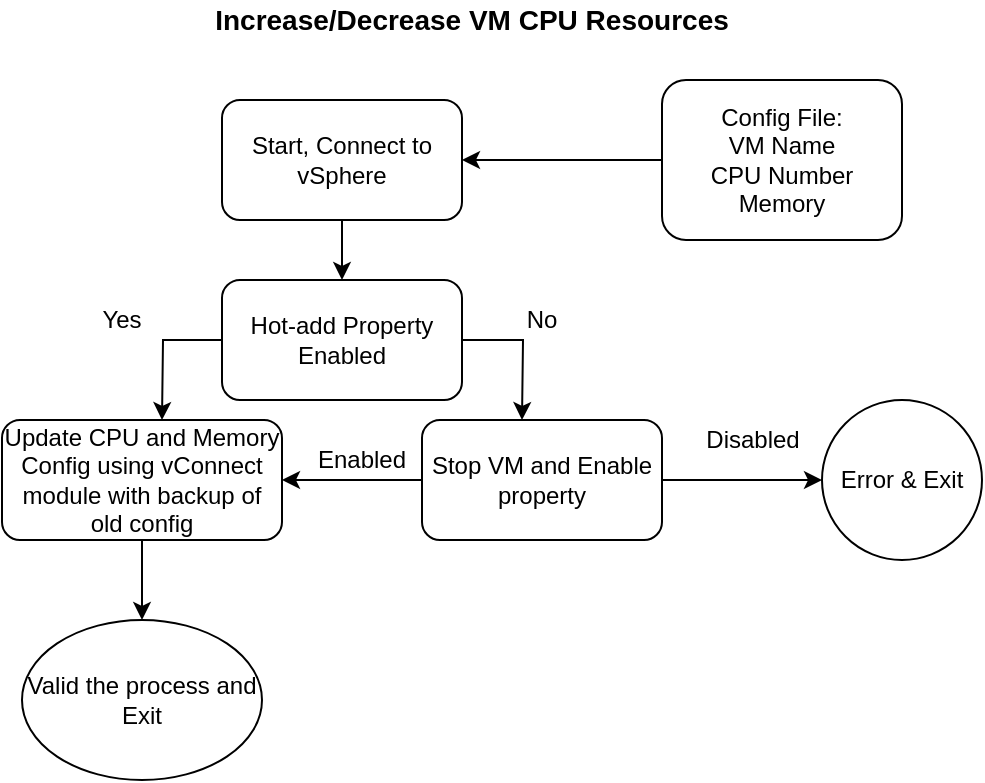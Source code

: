 <mxfile version="13.4.9" type="github"><diagram id="HmM9ccIjs8l_SsbN1afm" name="Page-1"><mxGraphModel dx="1102" dy="614" grid="1" gridSize="10" guides="1" tooltips="1" connect="1" arrows="1" fold="1" page="1" pageScale="1" pageWidth="827" pageHeight="1169" math="0" shadow="0"><root><mxCell id="0"/><mxCell id="1" parent="0"/><mxCell id="m3ZZmXZ5jMkk6PDVu9Zl-12" style="edgeStyle=orthogonalEdgeStyle;rounded=0;orthogonalLoop=1;jettySize=auto;html=1;" edge="1" parent="1" source="m3ZZmXZ5jMkk6PDVu9Zl-1" target="m3ZZmXZ5jMkk6PDVu9Zl-3"><mxGeometry relative="1" as="geometry"/></mxCell><mxCell id="m3ZZmXZ5jMkk6PDVu9Zl-1" value="" style="rounded=1;whiteSpace=wrap;html=1;" vertex="1" parent="1"><mxGeometry x="530" y="110" width="120" height="80" as="geometry"/></mxCell><mxCell id="m3ZZmXZ5jMkk6PDVu9Zl-2" value="Config File:&lt;br&gt;VM Name&lt;br&gt;CPU Number&lt;br&gt;Memory" style="text;html=1;strokeColor=none;fillColor=none;align=center;verticalAlign=middle;whiteSpace=wrap;rounded=0;" vertex="1" parent="1"><mxGeometry x="505" y="135" width="170" height="30" as="geometry"/></mxCell><mxCell id="m3ZZmXZ5jMkk6PDVu9Zl-4" style="edgeStyle=orthogonalEdgeStyle;rounded=0;orthogonalLoop=1;jettySize=auto;html=1;" edge="1" parent="1" source="m3ZZmXZ5jMkk6PDVu9Zl-3" target="m3ZZmXZ5jMkk6PDVu9Zl-5"><mxGeometry relative="1" as="geometry"><mxPoint x="370" y="220" as="targetPoint"/></mxGeometry></mxCell><mxCell id="m3ZZmXZ5jMkk6PDVu9Zl-3" value="Start, Connect to vSphere" style="rounded=1;whiteSpace=wrap;html=1;" vertex="1" parent="1"><mxGeometry x="310" y="120" width="120" height="60" as="geometry"/></mxCell><mxCell id="m3ZZmXZ5jMkk6PDVu9Zl-13" style="edgeStyle=orthogonalEdgeStyle;rounded=0;orthogonalLoop=1;jettySize=auto;html=1;" edge="1" parent="1" source="m3ZZmXZ5jMkk6PDVu9Zl-5"><mxGeometry relative="1" as="geometry"><mxPoint x="280" y="280" as="targetPoint"/></mxGeometry></mxCell><mxCell id="m3ZZmXZ5jMkk6PDVu9Zl-14" style="edgeStyle=orthogonalEdgeStyle;rounded=0;orthogonalLoop=1;jettySize=auto;html=1;" edge="1" parent="1" source="m3ZZmXZ5jMkk6PDVu9Zl-5"><mxGeometry relative="1" as="geometry"><mxPoint x="460" y="280" as="targetPoint"/></mxGeometry></mxCell><mxCell id="m3ZZmXZ5jMkk6PDVu9Zl-5" value="Hot-add Property Enabled" style="rounded=1;whiteSpace=wrap;html=1;" vertex="1" parent="1"><mxGeometry x="310" y="210" width="120" height="60" as="geometry"/></mxCell><mxCell id="m3ZZmXZ5jMkk6PDVu9Zl-19" style="edgeStyle=orthogonalEdgeStyle;rounded=0;orthogonalLoop=1;jettySize=auto;html=1;entryX=1;entryY=0.5;entryDx=0;entryDy=0;" edge="1" parent="1" source="m3ZZmXZ5jMkk6PDVu9Zl-9" target="m3ZZmXZ5jMkk6PDVu9Zl-10"><mxGeometry relative="1" as="geometry"/></mxCell><mxCell id="m3ZZmXZ5jMkk6PDVu9Zl-21" style="edgeStyle=orthogonalEdgeStyle;rounded=0;orthogonalLoop=1;jettySize=auto;html=1;" edge="1" parent="1" source="m3ZZmXZ5jMkk6PDVu9Zl-9" target="m3ZZmXZ5jMkk6PDVu9Zl-22"><mxGeometry relative="1" as="geometry"><mxPoint x="580" y="310" as="targetPoint"/></mxGeometry></mxCell><mxCell id="m3ZZmXZ5jMkk6PDVu9Zl-9" value="Stop VM and Enable property" style="rounded=1;whiteSpace=wrap;html=1;" vertex="1" parent="1"><mxGeometry x="410" y="280" width="120" height="60" as="geometry"/></mxCell><mxCell id="m3ZZmXZ5jMkk6PDVu9Zl-24" style="edgeStyle=orthogonalEdgeStyle;rounded=0;orthogonalLoop=1;jettySize=auto;html=1;" edge="1" parent="1" source="m3ZZmXZ5jMkk6PDVu9Zl-10" target="m3ZZmXZ5jMkk6PDVu9Zl-25"><mxGeometry relative="1" as="geometry"><mxPoint x="270" y="380" as="targetPoint"/></mxGeometry></mxCell><mxCell id="m3ZZmXZ5jMkk6PDVu9Zl-10" value="Update CPU and Memory Config using vConnect module with backup of old config" style="rounded=1;whiteSpace=wrap;html=1;" vertex="1" parent="1"><mxGeometry x="200" y="280" width="140" height="60" as="geometry"/></mxCell><mxCell id="m3ZZmXZ5jMkk6PDVu9Zl-17" value="Yes" style="text;html=1;strokeColor=none;fillColor=none;align=center;verticalAlign=middle;whiteSpace=wrap;rounded=0;" vertex="1" parent="1"><mxGeometry x="240" y="220" width="40" height="20" as="geometry"/></mxCell><mxCell id="m3ZZmXZ5jMkk6PDVu9Zl-18" value="No" style="text;html=1;strokeColor=none;fillColor=none;align=center;verticalAlign=middle;whiteSpace=wrap;rounded=0;" vertex="1" parent="1"><mxGeometry x="450" y="220" width="40" height="20" as="geometry"/></mxCell><mxCell id="m3ZZmXZ5jMkk6PDVu9Zl-20" value="Enabled" style="text;html=1;strokeColor=none;fillColor=none;align=center;verticalAlign=middle;whiteSpace=wrap;rounded=0;" vertex="1" parent="1"><mxGeometry x="360" y="290" width="40" height="20" as="geometry"/></mxCell><mxCell id="m3ZZmXZ5jMkk6PDVu9Zl-22" value="Error &amp;amp; Exit" style="ellipse;whiteSpace=wrap;html=1;" vertex="1" parent="1"><mxGeometry x="610" y="270" width="80" height="80" as="geometry"/></mxCell><mxCell id="m3ZZmXZ5jMkk6PDVu9Zl-23" value="Disabled" style="text;html=1;align=center;verticalAlign=middle;resizable=0;points=[];autosize=1;" vertex="1" parent="1"><mxGeometry x="540" y="280" width="70" height="20" as="geometry"/></mxCell><mxCell id="m3ZZmXZ5jMkk6PDVu9Zl-25" value="Valid the process and Exit" style="ellipse;whiteSpace=wrap;html=1;" vertex="1" parent="1"><mxGeometry x="210" y="380" width="120" height="80" as="geometry"/></mxCell><mxCell id="m3ZZmXZ5jMkk6PDVu9Zl-26" value="&lt;font style=&quot;font-size: 14px&quot;&gt;&lt;b&gt;Increase/Decrease VM CPU Resources&lt;/b&gt;&lt;/font&gt;" style="text;html=1;strokeColor=none;fillColor=none;align=center;verticalAlign=middle;whiteSpace=wrap;rounded=0;" vertex="1" parent="1"><mxGeometry x="290" y="70" width="290" height="20" as="geometry"/></mxCell></root></mxGraphModel></diagram></mxfile>